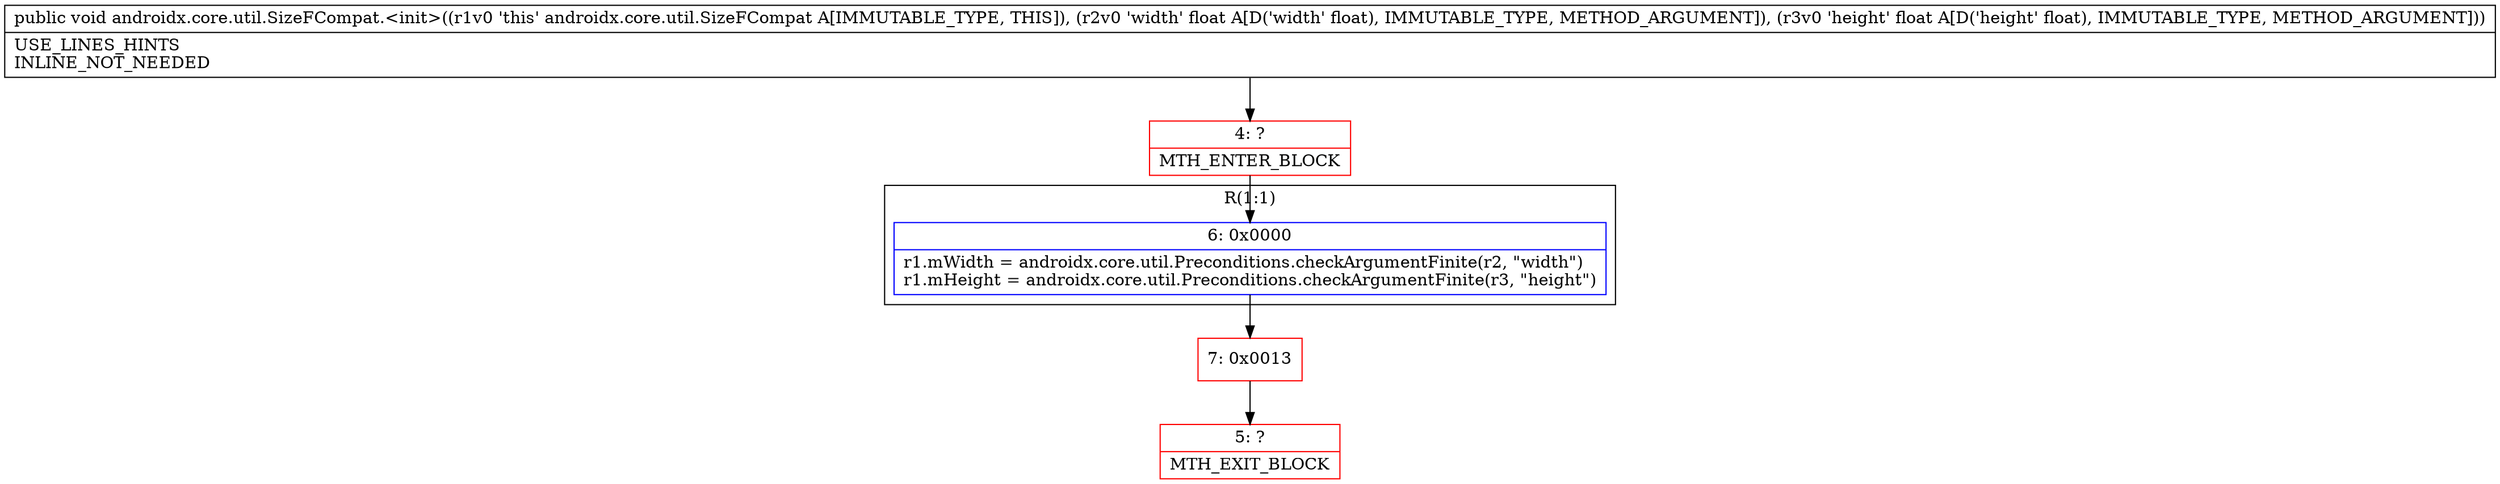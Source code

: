 digraph "CFG forandroidx.core.util.SizeFCompat.\<init\>(FF)V" {
subgraph cluster_Region_2076552751 {
label = "R(1:1)";
node [shape=record,color=blue];
Node_6 [shape=record,label="{6\:\ 0x0000|r1.mWidth = androidx.core.util.Preconditions.checkArgumentFinite(r2, \"width\")\lr1.mHeight = androidx.core.util.Preconditions.checkArgumentFinite(r3, \"height\")\l}"];
}
Node_4 [shape=record,color=red,label="{4\:\ ?|MTH_ENTER_BLOCK\l}"];
Node_7 [shape=record,color=red,label="{7\:\ 0x0013}"];
Node_5 [shape=record,color=red,label="{5\:\ ?|MTH_EXIT_BLOCK\l}"];
MethodNode[shape=record,label="{public void androidx.core.util.SizeFCompat.\<init\>((r1v0 'this' androidx.core.util.SizeFCompat A[IMMUTABLE_TYPE, THIS]), (r2v0 'width' float A[D('width' float), IMMUTABLE_TYPE, METHOD_ARGUMENT]), (r3v0 'height' float A[D('height' float), IMMUTABLE_TYPE, METHOD_ARGUMENT]))  | USE_LINES_HINTS\lINLINE_NOT_NEEDED\l}"];
MethodNode -> Node_4;Node_6 -> Node_7;
Node_4 -> Node_6;
Node_7 -> Node_5;
}

